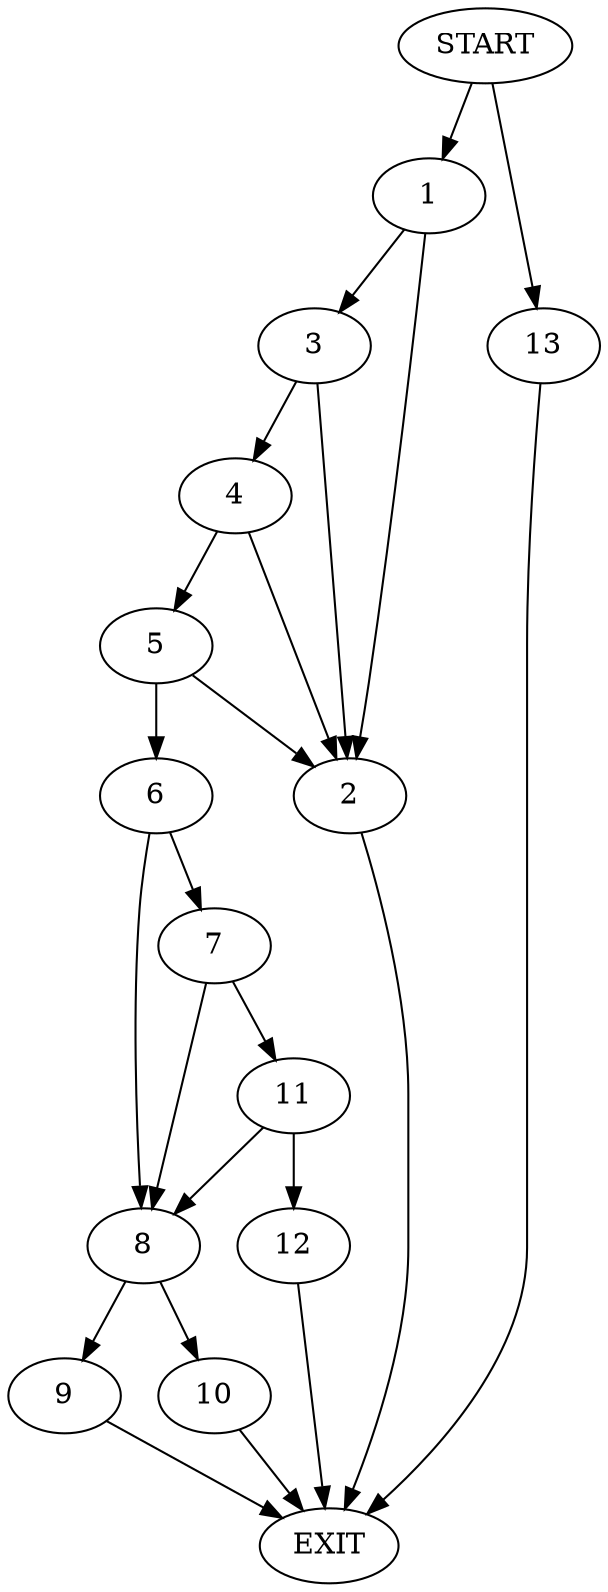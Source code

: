 digraph {
0 [label="START"]
14 [label="EXIT"]
0 -> 1
1 -> 2
1 -> 3
3 -> 4
3 -> 2
2 -> 14
4 -> 5
4 -> 2
5 -> 6
5 -> 2
6 -> 7
6 -> 8
8 -> 9
8 -> 10
7 -> 11
7 -> 8
11 -> 12
11 -> 8
12 -> 14
10 -> 14
9 -> 14
0 -> 13
13 -> 14
}
